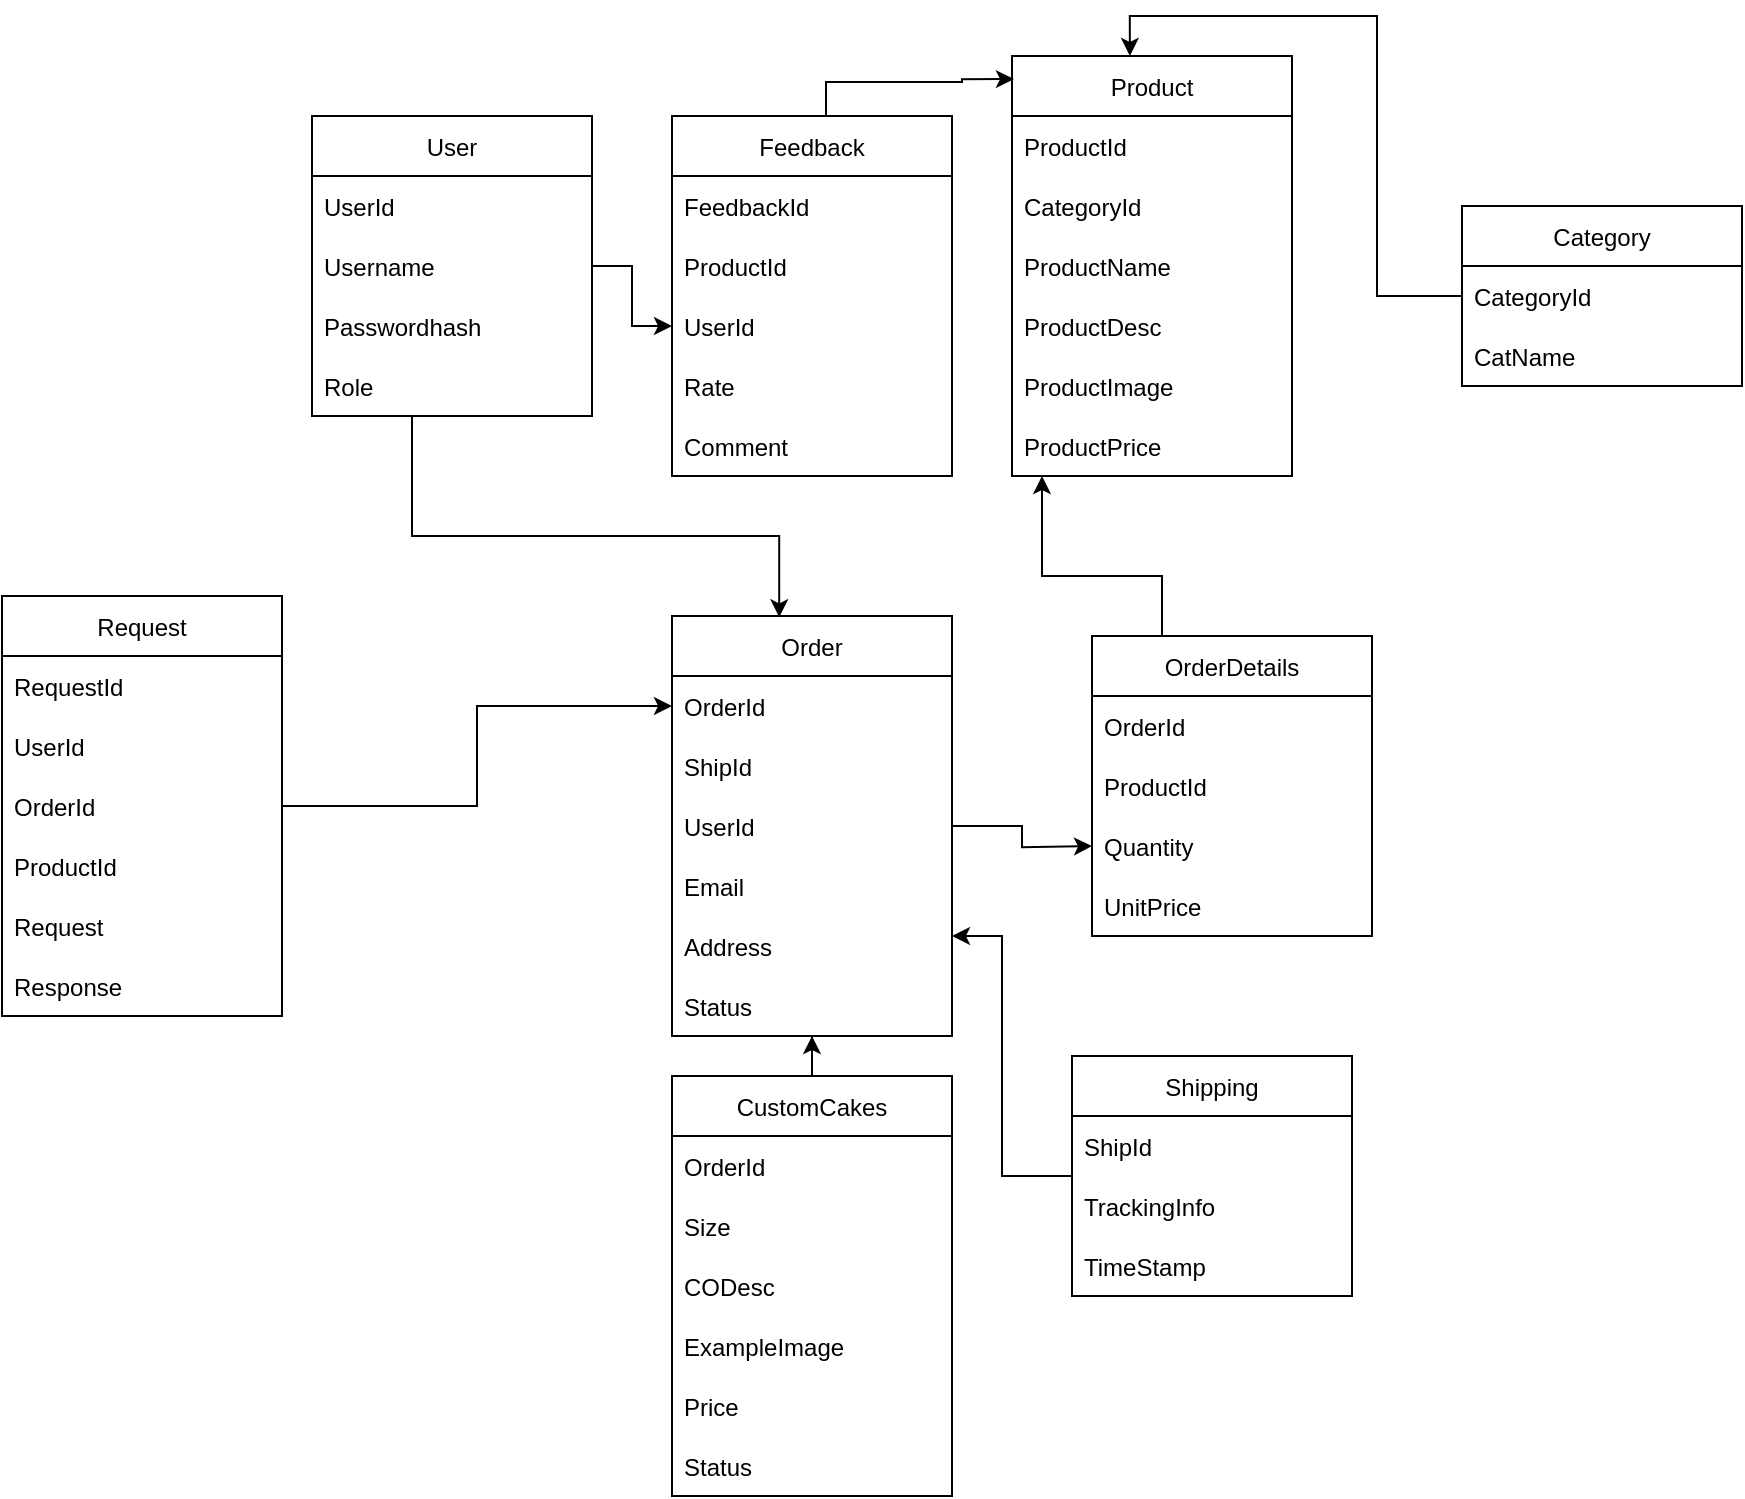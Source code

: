 <mxfile version="20.5.1" type="device"><diagram id="cWGAljSvJRUKLEE6Sag6" name="Page-1"><mxGraphModel dx="2448" dy="1784" grid="1" gridSize="10" guides="1" tooltips="1" connect="1" arrows="1" fold="1" page="1" pageScale="1" pageWidth="850" pageHeight="1100" math="0" shadow="0"><root><mxCell id="0"/><mxCell id="1" parent="0"/><mxCell id="xQ8ZMdHr25wMvEEvFmEQ-67" style="edgeStyle=orthogonalEdgeStyle;rounded=0;orthogonalLoop=1;jettySize=auto;html=1;entryX=0.383;entryY=0.003;entryDx=0;entryDy=0;entryPerimeter=0;" parent="1" source="xQ8ZMdHr25wMvEEvFmEQ-3" target="xQ8ZMdHr25wMvEEvFmEQ-32" edge="1"><mxGeometry relative="1" as="geometry"><Array as="points"><mxPoint x="125" y="-440"/><mxPoint x="309" y="-440"/></Array><mxPoint x="125" y="-400" as="targetPoint"/></mxGeometry></mxCell><mxCell id="xQ8ZMdHr25wMvEEvFmEQ-69" value="" style="edgeStyle=orthogonalEdgeStyle;rounded=0;orthogonalLoop=1;jettySize=auto;html=1;" parent="1" source="xQ8ZMdHr25wMvEEvFmEQ-3" target="xQ8ZMdHr25wMvEEvFmEQ-31" edge="1"><mxGeometry relative="1" as="geometry"/></mxCell><mxCell id="xQ8ZMdHr25wMvEEvFmEQ-3" value="User" style="swimlane;fontStyle=0;childLayout=stackLayout;horizontal=1;startSize=30;horizontalStack=0;resizeParent=1;resizeParentMax=0;resizeLast=0;collapsible=1;marginBottom=0;" parent="1" vertex="1"><mxGeometry x="75" y="-650" width="140" height="150" as="geometry"/></mxCell><mxCell id="xQ8ZMdHr25wMvEEvFmEQ-4" value="UserId" style="text;strokeColor=none;fillColor=none;align=left;verticalAlign=middle;spacingLeft=4;spacingRight=4;overflow=hidden;points=[[0,0.5],[1,0.5]];portConstraint=eastwest;rotatable=0;" parent="xQ8ZMdHr25wMvEEvFmEQ-3" vertex="1"><mxGeometry y="30" width="140" height="30" as="geometry"/></mxCell><mxCell id="xQ8ZMdHr25wMvEEvFmEQ-5" value="Username" style="text;strokeColor=none;fillColor=none;align=left;verticalAlign=middle;spacingLeft=4;spacingRight=4;overflow=hidden;points=[[0,0.5],[1,0.5]];portConstraint=eastwest;rotatable=0;" parent="xQ8ZMdHr25wMvEEvFmEQ-3" vertex="1"><mxGeometry y="60" width="140" height="30" as="geometry"/></mxCell><mxCell id="xQ8ZMdHr25wMvEEvFmEQ-6" value="Passwordhash" style="text;strokeColor=none;fillColor=none;align=left;verticalAlign=middle;spacingLeft=4;spacingRight=4;overflow=hidden;points=[[0,0.5],[1,0.5]];portConstraint=eastwest;rotatable=0;" parent="xQ8ZMdHr25wMvEEvFmEQ-3" vertex="1"><mxGeometry y="90" width="140" height="30" as="geometry"/></mxCell><mxCell id="QKYVeMGCWJXLhP2GCF33-6" value="Role" style="text;strokeColor=none;fillColor=none;align=left;verticalAlign=middle;spacingLeft=4;spacingRight=4;overflow=hidden;points=[[0,0.5],[1,0.5]];portConstraint=eastwest;rotatable=0;" parent="xQ8ZMdHr25wMvEEvFmEQ-3" vertex="1"><mxGeometry y="120" width="140" height="30" as="geometry"/></mxCell><mxCell id="xQ8ZMdHr25wMvEEvFmEQ-11" value="Product" style="swimlane;fontStyle=0;childLayout=stackLayout;horizontal=1;startSize=30;horizontalStack=0;resizeParent=1;resizeParentMax=0;resizeLast=0;collapsible=1;marginBottom=0;" parent="1" vertex="1"><mxGeometry x="425" y="-680" width="140" height="210" as="geometry"><mxRectangle x="190" y="360" width="80" height="30" as="alternateBounds"/></mxGeometry></mxCell><mxCell id="xQ8ZMdHr25wMvEEvFmEQ-12" value="ProductId" style="text;strokeColor=none;fillColor=none;align=left;verticalAlign=middle;spacingLeft=4;spacingRight=4;overflow=hidden;points=[[0,0.5],[1,0.5]];portConstraint=eastwest;rotatable=0;" parent="xQ8ZMdHr25wMvEEvFmEQ-11" vertex="1"><mxGeometry y="30" width="140" height="30" as="geometry"/></mxCell><mxCell id="xQ8ZMdHr25wMvEEvFmEQ-40" value="CategoryId" style="text;strokeColor=none;fillColor=none;align=left;verticalAlign=middle;spacingLeft=4;spacingRight=4;overflow=hidden;points=[[0,0.5],[1,0.5]];portConstraint=eastwest;rotatable=0;" parent="xQ8ZMdHr25wMvEEvFmEQ-11" vertex="1"><mxGeometry y="60" width="140" height="30" as="geometry"/></mxCell><mxCell id="xQ8ZMdHr25wMvEEvFmEQ-13" value="ProductName" style="text;strokeColor=none;fillColor=none;align=left;verticalAlign=middle;spacingLeft=4;spacingRight=4;overflow=hidden;points=[[0,0.5],[1,0.5]];portConstraint=eastwest;rotatable=0;" parent="xQ8ZMdHr25wMvEEvFmEQ-11" vertex="1"><mxGeometry y="90" width="140" height="30" as="geometry"/></mxCell><mxCell id="xQ8ZMdHr25wMvEEvFmEQ-14" value="ProductDesc" style="text;strokeColor=none;fillColor=none;align=left;verticalAlign=middle;spacingLeft=4;spacingRight=4;overflow=hidden;points=[[0,0.5],[1,0.5]];portConstraint=eastwest;rotatable=0;" parent="xQ8ZMdHr25wMvEEvFmEQ-11" vertex="1"><mxGeometry y="120" width="140" height="30" as="geometry"/></mxCell><mxCell id="xQ8ZMdHr25wMvEEvFmEQ-19" value="ProductImage" style="text;strokeColor=none;fillColor=none;align=left;verticalAlign=middle;spacingLeft=4;spacingRight=4;overflow=hidden;points=[[0,0.5],[1,0.5]];portConstraint=eastwest;rotatable=0;" parent="xQ8ZMdHr25wMvEEvFmEQ-11" vertex="1"><mxGeometry y="150" width="140" height="30" as="geometry"/></mxCell><mxCell id="xQ8ZMdHr25wMvEEvFmEQ-39" value="ProductPrice" style="text;strokeColor=none;fillColor=none;align=left;verticalAlign=middle;spacingLeft=4;spacingRight=4;overflow=hidden;points=[[0,0.5],[1,0.5]];portConstraint=eastwest;rotatable=0;" parent="xQ8ZMdHr25wMvEEvFmEQ-11" vertex="1"><mxGeometry y="180" width="140" height="30" as="geometry"/></mxCell><mxCell id="xQ8ZMdHr25wMvEEvFmEQ-70" value="" style="edgeStyle=orthogonalEdgeStyle;rounded=0;orthogonalLoop=1;jettySize=auto;html=1;entryX=0.007;entryY=0.055;entryDx=0;entryDy=0;entryPerimeter=0;" parent="1" source="xQ8ZMdHr25wMvEEvFmEQ-24" target="xQ8ZMdHr25wMvEEvFmEQ-11" edge="1"><mxGeometry relative="1" as="geometry"><Array as="points"><mxPoint x="332" y="-667"/><mxPoint x="400" y="-667"/><mxPoint x="400" y="-668"/></Array></mxGeometry></mxCell><mxCell id="xQ8ZMdHr25wMvEEvFmEQ-24" value="Feedback" style="swimlane;fontStyle=0;childLayout=stackLayout;horizontal=1;startSize=30;horizontalStack=0;resizeParent=1;resizeParentMax=0;resizeLast=0;collapsible=1;marginBottom=0;" parent="1" vertex="1"><mxGeometry x="255" y="-650" width="140" height="180" as="geometry"><mxRectangle x="190" y="360" width="80" height="30" as="alternateBounds"/></mxGeometry></mxCell><mxCell id="xQ8ZMdHr25wMvEEvFmEQ-26" value="FeedbackId" style="text;strokeColor=none;fillColor=none;align=left;verticalAlign=middle;spacingLeft=4;spacingRight=4;overflow=hidden;points=[[0,0.5],[1,0.5]];portConstraint=eastwest;rotatable=0;" parent="xQ8ZMdHr25wMvEEvFmEQ-24" vertex="1"><mxGeometry y="30" width="140" height="30" as="geometry"/></mxCell><mxCell id="xQ8ZMdHr25wMvEEvFmEQ-25" value="ProductId" style="text;strokeColor=none;fillColor=none;align=left;verticalAlign=middle;spacingLeft=4;spacingRight=4;overflow=hidden;points=[[0,0.5],[1,0.5]];portConstraint=eastwest;rotatable=0;" parent="xQ8ZMdHr25wMvEEvFmEQ-24" vertex="1"><mxGeometry y="60" width="140" height="30" as="geometry"/></mxCell><mxCell id="xQ8ZMdHr25wMvEEvFmEQ-31" value="UserId" style="text;strokeColor=none;fillColor=none;align=left;verticalAlign=middle;spacingLeft=4;spacingRight=4;overflow=hidden;points=[[0,0.5],[1,0.5]];portConstraint=eastwest;rotatable=0;" parent="xQ8ZMdHr25wMvEEvFmEQ-24" vertex="1"><mxGeometry y="90" width="140" height="30" as="geometry"/></mxCell><mxCell id="xQ8ZMdHr25wMvEEvFmEQ-27" value="Rate" style="text;strokeColor=none;fillColor=none;align=left;verticalAlign=middle;spacingLeft=4;spacingRight=4;overflow=hidden;points=[[0,0.5],[1,0.5]];portConstraint=eastwest;rotatable=0;" parent="xQ8ZMdHr25wMvEEvFmEQ-24" vertex="1"><mxGeometry y="120" width="140" height="30" as="geometry"/></mxCell><mxCell id="xQ8ZMdHr25wMvEEvFmEQ-28" value="Comment" style="text;strokeColor=none;fillColor=none;align=left;verticalAlign=middle;spacingLeft=4;spacingRight=4;overflow=hidden;points=[[0,0.5],[1,0.5]];portConstraint=eastwest;rotatable=0;" parent="xQ8ZMdHr25wMvEEvFmEQ-24" vertex="1"><mxGeometry y="150" width="140" height="30" as="geometry"/></mxCell><mxCell id="xQ8ZMdHr25wMvEEvFmEQ-65" value="" style="edgeStyle=orthogonalEdgeStyle;rounded=0;orthogonalLoop=1;jettySize=auto;html=1;" parent="1" source="xQ8ZMdHr25wMvEEvFmEQ-32" edge="1"><mxGeometry relative="1" as="geometry"><mxPoint x="465" y="-284.947" as="targetPoint"/></mxGeometry></mxCell><mxCell id="xQ8ZMdHr25wMvEEvFmEQ-107" style="edgeStyle=orthogonalEdgeStyle;rounded=0;orthogonalLoop=1;jettySize=auto;html=1;exitX=0.007;exitY=0.09;exitDx=0;exitDy=0;exitPerimeter=0;" parent="1" source="xQ8ZMdHr25wMvEEvFmEQ-42" target="xQ8ZMdHr25wMvEEvFmEQ-11" edge="1"><mxGeometry relative="1" as="geometry"><Array as="points"><mxPoint x="500" y="-376"/><mxPoint x="500" y="-420"/><mxPoint x="440" y="-420"/></Array></mxGeometry></mxCell><mxCell id="xQ8ZMdHr25wMvEEvFmEQ-32" value="Order" style="swimlane;fontStyle=0;childLayout=stackLayout;horizontal=1;startSize=30;horizontalStack=0;resizeParent=1;resizeParentMax=0;resizeLast=0;collapsible=1;marginBottom=0;" parent="1" vertex="1"><mxGeometry x="255" y="-400" width="140" height="210" as="geometry"/></mxCell><mxCell id="xQ8ZMdHr25wMvEEvFmEQ-33" value="OrderId" style="text;strokeColor=none;fillColor=none;align=left;verticalAlign=middle;spacingLeft=4;spacingRight=4;overflow=hidden;points=[[0,0.5],[1,0.5]];portConstraint=eastwest;rotatable=0;" parent="xQ8ZMdHr25wMvEEvFmEQ-32" vertex="1"><mxGeometry y="30" width="140" height="30" as="geometry"/></mxCell><mxCell id="d6dL6fDseeUpyqKoLsGu-1" value="ShipId" style="text;strokeColor=none;fillColor=none;align=left;verticalAlign=middle;spacingLeft=4;spacingRight=4;overflow=hidden;points=[[0,0.5],[1,0.5]];portConstraint=eastwest;rotatable=0;" parent="xQ8ZMdHr25wMvEEvFmEQ-32" vertex="1"><mxGeometry y="60" width="140" height="30" as="geometry"/></mxCell><mxCell id="xQ8ZMdHr25wMvEEvFmEQ-62" value="UserId" style="text;strokeColor=none;fillColor=none;align=left;verticalAlign=middle;spacingLeft=4;spacingRight=4;overflow=hidden;points=[[0,0.5],[1,0.5]];portConstraint=eastwest;rotatable=0;" parent="xQ8ZMdHr25wMvEEvFmEQ-32" vertex="1"><mxGeometry y="90" width="140" height="30" as="geometry"/></mxCell><mxCell id="xQ8ZMdHr25wMvEEvFmEQ-63" value="Email" style="text;strokeColor=none;fillColor=none;align=left;verticalAlign=middle;spacingLeft=4;spacingRight=4;overflow=hidden;points=[[0,0.5],[1,0.5]];portConstraint=eastwest;rotatable=0;" parent="xQ8ZMdHr25wMvEEvFmEQ-32" vertex="1"><mxGeometry y="120" width="140" height="30" as="geometry"/></mxCell><mxCell id="xQ8ZMdHr25wMvEEvFmEQ-64" value="Address" style="text;strokeColor=none;fillColor=none;align=left;verticalAlign=middle;spacingLeft=4;spacingRight=4;overflow=hidden;points=[[0,0.5],[1,0.5]];portConstraint=eastwest;rotatable=0;" parent="xQ8ZMdHr25wMvEEvFmEQ-32" vertex="1"><mxGeometry y="150" width="140" height="30" as="geometry"/></mxCell><mxCell id="QKYVeMGCWJXLhP2GCF33-1" value="Status" style="text;strokeColor=none;fillColor=none;align=left;verticalAlign=middle;spacingLeft=4;spacingRight=4;overflow=hidden;points=[[0,0.5],[1,0.5]];portConstraint=eastwest;rotatable=0;" parent="xQ8ZMdHr25wMvEEvFmEQ-32" vertex="1"><mxGeometry y="180" width="140" height="30" as="geometry"/></mxCell><mxCell id="xQ8ZMdHr25wMvEEvFmEQ-42" value="OrderDetails" style="swimlane;fontStyle=0;childLayout=stackLayout;horizontal=1;startSize=30;horizontalStack=0;resizeParent=1;resizeParentMax=0;resizeLast=0;collapsible=1;marginBottom=0;" parent="1" vertex="1"><mxGeometry x="465" y="-390" width="140" height="150" as="geometry"/></mxCell><mxCell id="xQ8ZMdHr25wMvEEvFmEQ-43" value="OrderId" style="text;strokeColor=none;fillColor=none;align=left;verticalAlign=middle;spacingLeft=4;spacingRight=4;overflow=hidden;points=[[0,0.5],[1,0.5]];portConstraint=eastwest;rotatable=0;" parent="xQ8ZMdHr25wMvEEvFmEQ-42" vertex="1"><mxGeometry y="30" width="140" height="30" as="geometry"/></mxCell><mxCell id="xQ8ZMdHr25wMvEEvFmEQ-44" value="ProductId" style="text;strokeColor=none;fillColor=none;align=left;verticalAlign=middle;spacingLeft=4;spacingRight=4;overflow=hidden;points=[[0,0.5],[1,0.5]];portConstraint=eastwest;rotatable=0;" parent="xQ8ZMdHr25wMvEEvFmEQ-42" vertex="1"><mxGeometry y="60" width="140" height="30" as="geometry"/></mxCell><mxCell id="xQ8ZMdHr25wMvEEvFmEQ-55" value="Quantity" style="text;strokeColor=none;fillColor=none;align=left;verticalAlign=middle;spacingLeft=4;spacingRight=4;overflow=hidden;points=[[0,0.5],[1,0.5]];portConstraint=eastwest;rotatable=0;" parent="xQ8ZMdHr25wMvEEvFmEQ-42" vertex="1"><mxGeometry y="90" width="140" height="30" as="geometry"/></mxCell><mxCell id="d6dL6fDseeUpyqKoLsGu-4" value="UnitPrice" style="text;strokeColor=none;fillColor=none;align=left;verticalAlign=middle;spacingLeft=4;spacingRight=4;overflow=hidden;points=[[0,0.5],[1,0.5]];portConstraint=eastwest;rotatable=0;" parent="xQ8ZMdHr25wMvEEvFmEQ-42" vertex="1"><mxGeometry y="120" width="140" height="30" as="geometry"/></mxCell><mxCell id="xQ8ZMdHr25wMvEEvFmEQ-76" value="" style="edgeStyle=orthogonalEdgeStyle;rounded=0;orthogonalLoop=1;jettySize=auto;html=1;" parent="1" source="xQ8ZMdHr25wMvEEvFmEQ-72" target="xQ8ZMdHr25wMvEEvFmEQ-32" edge="1"><mxGeometry relative="1" as="geometry"><Array as="points"><mxPoint x="420" y="-120"/><mxPoint x="420" y="-240"/></Array></mxGeometry></mxCell><mxCell id="xQ8ZMdHr25wMvEEvFmEQ-72" value="Shipping" style="swimlane;fontStyle=0;childLayout=stackLayout;horizontal=1;startSize=30;horizontalStack=0;resizeParent=1;resizeParentMax=0;resizeLast=0;collapsible=1;marginBottom=0;" parent="1" vertex="1"><mxGeometry x="455" y="-180" width="140" height="120" as="geometry"/></mxCell><mxCell id="xQ8ZMdHr25wMvEEvFmEQ-73" value="ShipId" style="text;strokeColor=none;fillColor=none;align=left;verticalAlign=middle;spacingLeft=4;spacingRight=4;overflow=hidden;points=[[0,0.5],[1,0.5]];portConstraint=eastwest;rotatable=0;" parent="xQ8ZMdHr25wMvEEvFmEQ-72" vertex="1"><mxGeometry y="30" width="140" height="30" as="geometry"/></mxCell><mxCell id="xQ8ZMdHr25wMvEEvFmEQ-74" value="TrackingInfo" style="text;strokeColor=none;fillColor=none;align=left;verticalAlign=middle;spacingLeft=4;spacingRight=4;overflow=hidden;points=[[0,0.5],[1,0.5]];portConstraint=eastwest;rotatable=0;" parent="xQ8ZMdHr25wMvEEvFmEQ-72" vertex="1"><mxGeometry y="60" width="140" height="30" as="geometry"/></mxCell><mxCell id="QKYVeMGCWJXLhP2GCF33-5" value="TimeStamp" style="text;strokeColor=none;fillColor=none;align=left;verticalAlign=middle;spacingLeft=4;spacingRight=4;overflow=hidden;points=[[0,0.5],[1,0.5]];portConstraint=eastwest;rotatable=0;" parent="xQ8ZMdHr25wMvEEvFmEQ-72" vertex="1"><mxGeometry y="90" width="140" height="30" as="geometry"/></mxCell><mxCell id="xQ8ZMdHr25wMvEEvFmEQ-83" style="edgeStyle=orthogonalEdgeStyle;rounded=0;orthogonalLoop=1;jettySize=auto;html=1;entryX=0.421;entryY=0;entryDx=0;entryDy=0;entryPerimeter=0;" parent="1" source="xQ8ZMdHr25wMvEEvFmEQ-78" target="xQ8ZMdHr25wMvEEvFmEQ-11" edge="1"><mxGeometry relative="1" as="geometry"/></mxCell><mxCell id="xQ8ZMdHr25wMvEEvFmEQ-78" value="Category" style="swimlane;fontStyle=0;childLayout=stackLayout;horizontal=1;startSize=30;horizontalStack=0;resizeParent=1;resizeParentMax=0;resizeLast=0;collapsible=1;marginBottom=0;" parent="1" vertex="1"><mxGeometry x="650" y="-605" width="140" height="90" as="geometry"/></mxCell><mxCell id="xQ8ZMdHr25wMvEEvFmEQ-79" value="CategoryId" style="text;strokeColor=none;fillColor=none;align=left;verticalAlign=middle;spacingLeft=4;spacingRight=4;overflow=hidden;points=[[0,0.5],[1,0.5]];portConstraint=eastwest;rotatable=0;" parent="xQ8ZMdHr25wMvEEvFmEQ-78" vertex="1"><mxGeometry y="30" width="140" height="30" as="geometry"/></mxCell><mxCell id="xQ8ZMdHr25wMvEEvFmEQ-80" value="CatName" style="text;strokeColor=none;fillColor=none;align=left;verticalAlign=middle;spacingLeft=4;spacingRight=4;overflow=hidden;points=[[0,0.5],[1,0.5]];portConstraint=eastwest;rotatable=0;" parent="xQ8ZMdHr25wMvEEvFmEQ-78" vertex="1"><mxGeometry y="60" width="140" height="30" as="geometry"/></mxCell><mxCell id="xQ8ZMdHr25wMvEEvFmEQ-89" style="edgeStyle=orthogonalEdgeStyle;rounded=0;orthogonalLoop=1;jettySize=auto;html=1;entryX=0;entryY=0.5;entryDx=0;entryDy=0;" parent="1" source="xQ8ZMdHr25wMvEEvFmEQ-84" target="xQ8ZMdHr25wMvEEvFmEQ-33" edge="1"><mxGeometry relative="1" as="geometry"/></mxCell><mxCell id="xQ8ZMdHr25wMvEEvFmEQ-84" value="Request" style="swimlane;fontStyle=0;childLayout=stackLayout;horizontal=1;startSize=30;horizontalStack=0;resizeParent=1;resizeParentMax=0;resizeLast=0;collapsible=1;marginBottom=0;" parent="1" vertex="1"><mxGeometry x="-80" y="-410" width="140" height="210" as="geometry"/></mxCell><mxCell id="xQ8ZMdHr25wMvEEvFmEQ-85" value="RequestId" style="text;strokeColor=none;fillColor=none;align=left;verticalAlign=middle;spacingLeft=4;spacingRight=4;overflow=hidden;points=[[0,0.5],[1,0.5]];portConstraint=eastwest;rotatable=0;" parent="xQ8ZMdHr25wMvEEvFmEQ-84" vertex="1"><mxGeometry y="30" width="140" height="30" as="geometry"/></mxCell><mxCell id="xQ8ZMdHr25wMvEEvFmEQ-86" value="UserId" style="text;strokeColor=none;fillColor=none;align=left;verticalAlign=middle;spacingLeft=4;spacingRight=4;overflow=hidden;points=[[0,0.5],[1,0.5]];portConstraint=eastwest;rotatable=0;" parent="xQ8ZMdHr25wMvEEvFmEQ-84" vertex="1"><mxGeometry y="60" width="140" height="30" as="geometry"/></mxCell><mxCell id="d6dL6fDseeUpyqKoLsGu-5" value="OrderId" style="text;strokeColor=none;fillColor=none;align=left;verticalAlign=middle;spacingLeft=4;spacingRight=4;overflow=hidden;points=[[0,0.5],[1,0.5]];portConstraint=eastwest;rotatable=0;" parent="xQ8ZMdHr25wMvEEvFmEQ-84" vertex="1"><mxGeometry y="90" width="140" height="30" as="geometry"/></mxCell><mxCell id="d6dL6fDseeUpyqKoLsGu-6" value="ProductId" style="text;strokeColor=none;fillColor=none;align=left;verticalAlign=middle;spacingLeft=4;spacingRight=4;overflow=hidden;points=[[0,0.5],[1,0.5]];portConstraint=eastwest;rotatable=0;" parent="xQ8ZMdHr25wMvEEvFmEQ-84" vertex="1"><mxGeometry y="120" width="140" height="30" as="geometry"/></mxCell><mxCell id="xQ8ZMdHr25wMvEEvFmEQ-88" value="Request" style="text;strokeColor=none;fillColor=none;align=left;verticalAlign=middle;spacingLeft=4;spacingRight=4;overflow=hidden;points=[[0,0.5],[1,0.5]];portConstraint=eastwest;rotatable=0;" parent="xQ8ZMdHr25wMvEEvFmEQ-84" vertex="1"><mxGeometry y="150" width="140" height="30" as="geometry"/></mxCell><mxCell id="xQ8ZMdHr25wMvEEvFmEQ-96" value="Response" style="text;strokeColor=none;fillColor=none;align=left;verticalAlign=middle;spacingLeft=4;spacingRight=4;overflow=hidden;points=[[0,0.5],[1,0.5]];portConstraint=eastwest;rotatable=0;" parent="xQ8ZMdHr25wMvEEvFmEQ-84" vertex="1"><mxGeometry y="180" width="140" height="30" as="geometry"/></mxCell><mxCell id="xQ8ZMdHr25wMvEEvFmEQ-105" style="edgeStyle=orthogonalEdgeStyle;rounded=0;orthogonalLoop=1;jettySize=auto;html=1;" parent="1" source="xQ8ZMdHr25wMvEEvFmEQ-98" target="xQ8ZMdHr25wMvEEvFmEQ-32" edge="1"><mxGeometry relative="1" as="geometry"><Array as="points"/></mxGeometry></mxCell><mxCell id="xQ8ZMdHr25wMvEEvFmEQ-98" value="CustomCakes" style="swimlane;fontStyle=0;childLayout=stackLayout;horizontal=1;startSize=30;horizontalStack=0;resizeParent=1;resizeParentMax=0;resizeLast=0;collapsible=1;marginBottom=0;" parent="1" vertex="1"><mxGeometry x="255" y="-170" width="140" height="210" as="geometry"/></mxCell><mxCell id="xQ8ZMdHr25wMvEEvFmEQ-99" value="OrderId" style="text;strokeColor=none;fillColor=none;align=left;verticalAlign=middle;spacingLeft=4;spacingRight=4;overflow=hidden;points=[[0,0.5],[1,0.5]];portConstraint=eastwest;rotatable=0;" parent="xQ8ZMdHr25wMvEEvFmEQ-98" vertex="1"><mxGeometry y="30" width="140" height="30" as="geometry"/></mxCell><mxCell id="QKYVeMGCWJXLhP2GCF33-8" value="Size" style="text;strokeColor=none;fillColor=none;align=left;verticalAlign=middle;spacingLeft=4;spacingRight=4;overflow=hidden;points=[[0,0.5],[1,0.5]];portConstraint=eastwest;rotatable=0;" parent="xQ8ZMdHr25wMvEEvFmEQ-98" vertex="1"><mxGeometry y="60" width="140" height="30" as="geometry"/></mxCell><mxCell id="QKYVeMGCWJXLhP2GCF33-3" value="CODesc" style="text;strokeColor=none;fillColor=none;align=left;verticalAlign=middle;spacingLeft=4;spacingRight=4;overflow=hidden;points=[[0,0.5],[1,0.5]];portConstraint=eastwest;rotatable=0;" parent="xQ8ZMdHr25wMvEEvFmEQ-98" vertex="1"><mxGeometry y="90" width="140" height="30" as="geometry"/></mxCell><mxCell id="QKYVeMGCWJXLhP2GCF33-7" value="ExampleImage" style="text;strokeColor=none;fillColor=none;align=left;verticalAlign=middle;spacingLeft=4;spacingRight=4;overflow=hidden;points=[[0,0.5],[1,0.5]];portConstraint=eastwest;rotatable=0;" parent="xQ8ZMdHr25wMvEEvFmEQ-98" vertex="1"><mxGeometry y="120" width="140" height="30" as="geometry"/></mxCell><mxCell id="d6dL6fDseeUpyqKoLsGu-2" value="Price" style="text;strokeColor=none;fillColor=none;align=left;verticalAlign=middle;spacingLeft=4;spacingRight=4;overflow=hidden;points=[[0,0.5],[1,0.5]];portConstraint=eastwest;rotatable=0;" parent="xQ8ZMdHr25wMvEEvFmEQ-98" vertex="1"><mxGeometry y="150" width="140" height="30" as="geometry"/></mxCell><mxCell id="d6dL6fDseeUpyqKoLsGu-3" value="Status" style="text;strokeColor=none;fillColor=none;align=left;verticalAlign=middle;spacingLeft=4;spacingRight=4;overflow=hidden;points=[[0,0.5],[1,0.5]];portConstraint=eastwest;rotatable=0;" parent="xQ8ZMdHr25wMvEEvFmEQ-98" vertex="1"><mxGeometry y="180" width="140" height="30" as="geometry"/></mxCell></root></mxGraphModel></diagram></mxfile>